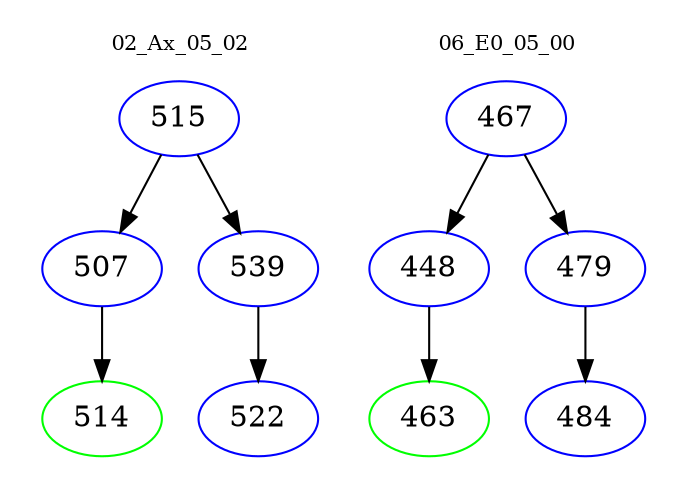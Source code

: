 digraph{
subgraph cluster_0 {
color = white
label = "02_Ax_05_02";
fontsize=10;
T0_515 [label="515", color="blue"]
T0_515 -> T0_507 [color="black"]
T0_507 [label="507", color="blue"]
T0_507 -> T0_514 [color="black"]
T0_514 [label="514", color="green"]
T0_515 -> T0_539 [color="black"]
T0_539 [label="539", color="blue"]
T0_539 -> T0_522 [color="black"]
T0_522 [label="522", color="blue"]
}
subgraph cluster_1 {
color = white
label = "06_E0_05_00";
fontsize=10;
T1_467 [label="467", color="blue"]
T1_467 -> T1_448 [color="black"]
T1_448 [label="448", color="blue"]
T1_448 -> T1_463 [color="black"]
T1_463 [label="463", color="green"]
T1_467 -> T1_479 [color="black"]
T1_479 [label="479", color="blue"]
T1_479 -> T1_484 [color="black"]
T1_484 [label="484", color="blue"]
}
}
